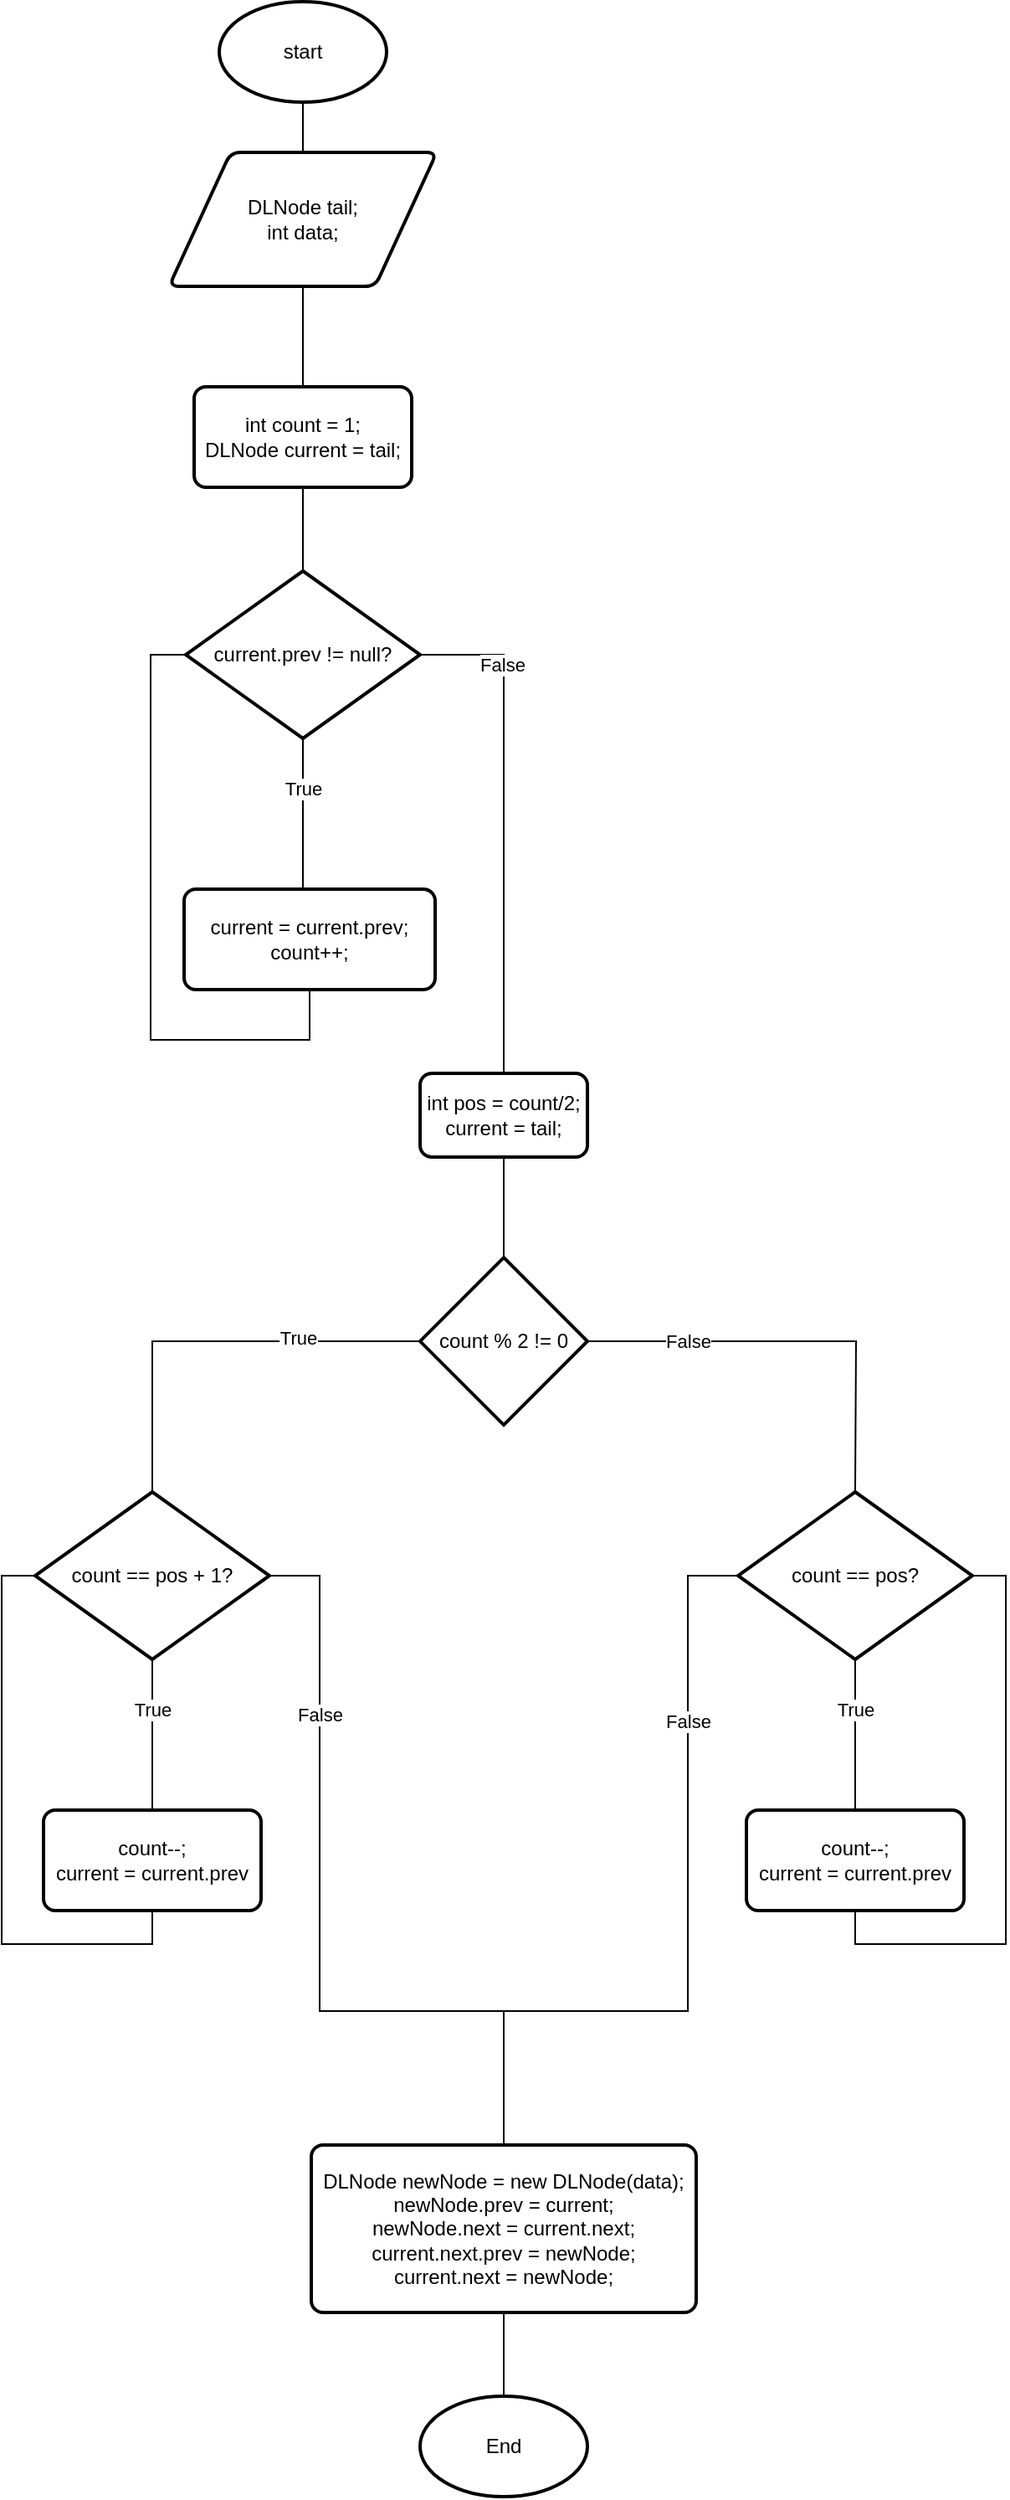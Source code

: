<mxfile version="15.8.7" type="device"><diagram id="hwFnaBzWsVlm7AcGcNj8" name="AddInCentre"><mxGraphModel dx="1038" dy="649" grid="1" gridSize="10" guides="1" tooltips="1" connect="1" arrows="1" fold="1" page="1" pageScale="1" pageWidth="827" pageHeight="1169" math="0" shadow="0"><root><mxCell id="0"/><mxCell id="1" parent="0"/><mxCell id="CGTOyYIsdaU7ZqOit4zP-3" style="edgeStyle=orthogonalEdgeStyle;rounded=0;orthogonalLoop=1;jettySize=auto;html=1;entryX=0.5;entryY=0;entryDx=0;entryDy=0;endArrow=none;endFill=0;" edge="1" parent="1" source="CGTOyYIsdaU7ZqOit4zP-2" target="CGTOyYIsdaU7ZqOit4zP-4"><mxGeometry relative="1" as="geometry"><mxPoint x="360" y="150" as="targetPoint"/><Array as="points"><mxPoint x="410" y="150"/><mxPoint x="410" y="150"/></Array></mxGeometry></mxCell><mxCell id="CGTOyYIsdaU7ZqOit4zP-2" value="start" style="strokeWidth=2;html=1;shape=mxgraph.flowchart.start_1;whiteSpace=wrap;" vertex="1" parent="1"><mxGeometry x="360" y="120" width="100" height="60" as="geometry"/></mxCell><mxCell id="CGTOyYIsdaU7ZqOit4zP-5" style="edgeStyle=orthogonalEdgeStyle;rounded=0;orthogonalLoop=1;jettySize=auto;html=1;endArrow=none;endFill=0;" edge="1" parent="1" source="CGTOyYIsdaU7ZqOit4zP-4" target="CGTOyYIsdaU7ZqOit4zP-6"><mxGeometry relative="1" as="geometry"><mxPoint x="410" y="310" as="targetPoint"/></mxGeometry></mxCell><mxCell id="CGTOyYIsdaU7ZqOit4zP-4" value="DLNode tail;&lt;br&gt;int data;" style="shape=parallelogram;html=1;strokeWidth=2;perimeter=parallelogramPerimeter;whiteSpace=wrap;rounded=1;arcSize=12;size=0.23;" vertex="1" parent="1"><mxGeometry x="330" y="210" width="160" height="80" as="geometry"/></mxCell><mxCell id="CGTOyYIsdaU7ZqOit4zP-9" style="edgeStyle=orthogonalEdgeStyle;rounded=0;orthogonalLoop=1;jettySize=auto;html=1;entryX=0.5;entryY=0;entryDx=0;entryDy=0;entryPerimeter=0;endArrow=none;endFill=0;" edge="1" parent="1" source="CGTOyYIsdaU7ZqOit4zP-6" target="CGTOyYIsdaU7ZqOit4zP-8"><mxGeometry relative="1" as="geometry"/></mxCell><mxCell id="CGTOyYIsdaU7ZqOit4zP-6" value="int count = 1;&lt;br&gt;DLNode current = tail;" style="rounded=1;whiteSpace=wrap;html=1;absoluteArcSize=1;arcSize=14;strokeWidth=2;" vertex="1" parent="1"><mxGeometry x="345" y="350" width="130" height="60" as="geometry"/></mxCell><mxCell id="CGTOyYIsdaU7ZqOit4zP-10" value="True" style="edgeStyle=orthogonalEdgeStyle;rounded=0;orthogonalLoop=1;jettySize=auto;html=1;endArrow=none;endFill=0;" edge="1" parent="1" source="CGTOyYIsdaU7ZqOit4zP-8"><mxGeometry x="-0.333" relative="1" as="geometry"><mxPoint x="410" y="650" as="targetPoint"/><mxPoint as="offset"/></mxGeometry></mxCell><mxCell id="CGTOyYIsdaU7ZqOit4zP-13" style="edgeStyle=orthogonalEdgeStyle;rounded=0;orthogonalLoop=1;jettySize=auto;html=1;endArrow=none;endFill=0;" edge="1" parent="1" source="CGTOyYIsdaU7ZqOit4zP-8"><mxGeometry relative="1" as="geometry"><mxPoint x="530" y="760" as="targetPoint"/><Array as="points"><mxPoint x="530" y="510"/><mxPoint x="530" y="670"/></Array></mxGeometry></mxCell><mxCell id="CGTOyYIsdaU7ZqOit4zP-14" value="False" style="edgeLabel;html=1;align=center;verticalAlign=middle;resizable=0;points=[];" vertex="1" connectable="0" parent="CGTOyYIsdaU7ZqOit4zP-13"><mxGeometry x="-0.629" y="-1" relative="1" as="geometry"><mxPoint as="offset"/></mxGeometry></mxCell><mxCell id="CGTOyYIsdaU7ZqOit4zP-8" value="current.prev != null?" style="strokeWidth=2;html=1;shape=mxgraph.flowchart.decision;whiteSpace=wrap;" vertex="1" parent="1"><mxGeometry x="340" y="460" width="140" height="100" as="geometry"/></mxCell><mxCell id="CGTOyYIsdaU7ZqOit4zP-12" style="edgeStyle=orthogonalEdgeStyle;rounded=0;orthogonalLoop=1;jettySize=auto;html=1;entryX=0;entryY=0.5;entryDx=0;entryDy=0;entryPerimeter=0;endArrow=none;endFill=0;" edge="1" parent="1" source="CGTOyYIsdaU7ZqOit4zP-11" target="CGTOyYIsdaU7ZqOit4zP-8"><mxGeometry relative="1" as="geometry"><Array as="points"><mxPoint x="414" y="740"/><mxPoint x="319" y="740"/><mxPoint x="319" y="510"/></Array></mxGeometry></mxCell><mxCell id="CGTOyYIsdaU7ZqOit4zP-11" value="current = current.prev;&lt;br&gt;count++;" style="rounded=1;whiteSpace=wrap;html=1;absoluteArcSize=1;arcSize=14;strokeWidth=2;" vertex="1" parent="1"><mxGeometry x="339" y="650" width="150" height="60" as="geometry"/></mxCell><mxCell id="CGTOyYIsdaU7ZqOit4zP-16" style="edgeStyle=orthogonalEdgeStyle;rounded=0;orthogonalLoop=1;jettySize=auto;html=1;endArrow=none;endFill=0;" edge="1" parent="1" source="CGTOyYIsdaU7ZqOit4zP-15"><mxGeometry relative="1" as="geometry"><mxPoint x="530" y="870" as="targetPoint"/></mxGeometry></mxCell><mxCell id="CGTOyYIsdaU7ZqOit4zP-15" value="int pos = count/2;&lt;br&gt;current = tail;" style="rounded=1;whiteSpace=wrap;html=1;absoluteArcSize=1;arcSize=14;strokeWidth=2;" vertex="1" parent="1"><mxGeometry x="480" y="760" width="100" height="50" as="geometry"/></mxCell><mxCell id="CGTOyYIsdaU7ZqOit4zP-18" style="edgeStyle=orthogonalEdgeStyle;rounded=0;orthogonalLoop=1;jettySize=auto;html=1;endArrow=none;endFill=0;" edge="1" parent="1" source="CGTOyYIsdaU7ZqOit4zP-17"><mxGeometry relative="1" as="geometry"><mxPoint x="320" y="1010" as="targetPoint"/><Array as="points"><mxPoint x="320" y="920"/><mxPoint x="320" y="1000"/></Array></mxGeometry></mxCell><mxCell id="CGTOyYIsdaU7ZqOit4zP-19" value="True" style="edgeLabel;html=1;align=center;verticalAlign=middle;resizable=0;points=[];" vertex="1" connectable="0" parent="CGTOyYIsdaU7ZqOit4zP-18"><mxGeometry x="-0.414" y="-2" relative="1" as="geometry"><mxPoint as="offset"/></mxGeometry></mxCell><mxCell id="CGTOyYIsdaU7ZqOit4zP-20" value="False" style="edgeStyle=orthogonalEdgeStyle;rounded=0;orthogonalLoop=1;jettySize=auto;html=1;endArrow=none;endFill=0;" edge="1" parent="1" source="CGTOyYIsdaU7ZqOit4zP-17"><mxGeometry x="-0.52" relative="1" as="geometry"><mxPoint x="740" y="1010" as="targetPoint"/><mxPoint as="offset"/></mxGeometry></mxCell><mxCell id="CGTOyYIsdaU7ZqOit4zP-17" value="count % 2 != 0" style="strokeWidth=2;html=1;shape=mxgraph.flowchart.decision;whiteSpace=wrap;" vertex="1" parent="1"><mxGeometry x="480" y="870" width="100" height="100" as="geometry"/></mxCell><mxCell id="CGTOyYIsdaU7ZqOit4zP-23" value="True" style="edgeStyle=orthogonalEdgeStyle;rounded=0;orthogonalLoop=1;jettySize=auto;html=1;endArrow=none;endFill=0;" edge="1" parent="1" source="CGTOyYIsdaU7ZqOit4zP-22"><mxGeometry x="-0.333" relative="1" as="geometry"><mxPoint x="320" y="1200" as="targetPoint"/><mxPoint as="offset"/></mxGeometry></mxCell><mxCell id="CGTOyYIsdaU7ZqOit4zP-26" style="edgeStyle=orthogonalEdgeStyle;rounded=0;orthogonalLoop=1;jettySize=auto;html=1;endArrow=none;endFill=0;" edge="1" parent="1" source="CGTOyYIsdaU7ZqOit4zP-22"><mxGeometry relative="1" as="geometry"><mxPoint x="530" y="1400" as="targetPoint"/><Array as="points"><mxPoint x="420" y="1060"/><mxPoint x="420" y="1320"/><mxPoint x="530" y="1320"/><mxPoint x="530" y="1390"/></Array></mxGeometry></mxCell><mxCell id="CGTOyYIsdaU7ZqOit4zP-27" value="False" style="edgeLabel;html=1;align=center;verticalAlign=middle;resizable=0;points=[];" vertex="1" connectable="0" parent="CGTOyYIsdaU7ZqOit4zP-26"><mxGeometry x="-0.042" y="-3" relative="1" as="geometry"><mxPoint x="3" y="-117" as="offset"/></mxGeometry></mxCell><mxCell id="CGTOyYIsdaU7ZqOit4zP-22" value="count == pos + 1?" style="strokeWidth=2;html=1;shape=mxgraph.flowchart.decision;whiteSpace=wrap;" vertex="1" parent="1"><mxGeometry x="250" y="1010" width="140" height="100" as="geometry"/></mxCell><mxCell id="CGTOyYIsdaU7ZqOit4zP-25" style="edgeStyle=orthogonalEdgeStyle;rounded=0;orthogonalLoop=1;jettySize=auto;html=1;entryX=0;entryY=0.5;entryDx=0;entryDy=0;entryPerimeter=0;endArrow=none;endFill=0;" edge="1" parent="1" source="CGTOyYIsdaU7ZqOit4zP-24" target="CGTOyYIsdaU7ZqOit4zP-22"><mxGeometry relative="1" as="geometry"><Array as="points"><mxPoint x="320" y="1280"/><mxPoint x="230" y="1280"/><mxPoint x="230" y="1060"/></Array></mxGeometry></mxCell><mxCell id="CGTOyYIsdaU7ZqOit4zP-24" value="count--;&lt;br&gt;current = current.prev" style="rounded=1;whiteSpace=wrap;html=1;absoluteArcSize=1;arcSize=14;strokeWidth=2;" vertex="1" parent="1"><mxGeometry x="255" y="1200" width="130" height="60" as="geometry"/></mxCell><mxCell id="CGTOyYIsdaU7ZqOit4zP-33" value="True" style="edgeStyle=orthogonalEdgeStyle;rounded=0;orthogonalLoop=1;jettySize=auto;html=1;endArrow=none;endFill=0;" edge="1" parent="1" source="CGTOyYIsdaU7ZqOit4zP-36"><mxGeometry x="-0.333" relative="1" as="geometry"><mxPoint x="740" y="1200" as="targetPoint"/><mxPoint as="offset"/></mxGeometry></mxCell><mxCell id="CGTOyYIsdaU7ZqOit4zP-39" style="edgeStyle=orthogonalEdgeStyle;rounded=0;orthogonalLoop=1;jettySize=auto;html=1;endArrow=none;endFill=0;" edge="1" parent="1" source="CGTOyYIsdaU7ZqOit4zP-36"><mxGeometry relative="1" as="geometry"><mxPoint x="530" y="1400" as="targetPoint"/><Array as="points"><mxPoint x="640" y="1060"/><mxPoint x="640" y="1320"/></Array></mxGeometry></mxCell><mxCell id="CGTOyYIsdaU7ZqOit4zP-41" value="False" style="edgeLabel;html=1;align=center;verticalAlign=middle;resizable=0;points=[];" vertex="1" connectable="0" parent="CGTOyYIsdaU7ZqOit4zP-39"><mxGeometry x="-0.054" relative="1" as="geometry"><mxPoint y="-110" as="offset"/></mxGeometry></mxCell><mxCell id="CGTOyYIsdaU7ZqOit4zP-36" value="count == pos?" style="strokeWidth=2;html=1;shape=mxgraph.flowchart.decision;whiteSpace=wrap;" vertex="1" parent="1"><mxGeometry x="670" y="1010" width="140" height="100" as="geometry"/></mxCell><mxCell id="CGTOyYIsdaU7ZqOit4zP-37" style="edgeStyle=orthogonalEdgeStyle;rounded=0;orthogonalLoop=1;jettySize=auto;html=1;entryX=1;entryY=0.5;entryDx=0;entryDy=0;entryPerimeter=0;endArrow=none;endFill=0;" edge="1" parent="1" source="CGTOyYIsdaU7ZqOit4zP-38" target="CGTOyYIsdaU7ZqOit4zP-36"><mxGeometry relative="1" as="geometry"><Array as="points"><mxPoint x="740" y="1280"/><mxPoint x="830" y="1280"/><mxPoint x="830" y="1060"/></Array><mxPoint x="740" y="1390" as="targetPoint"/></mxGeometry></mxCell><mxCell id="CGTOyYIsdaU7ZqOit4zP-38" value="count--;&lt;br&gt;current = current.prev" style="rounded=1;whiteSpace=wrap;html=1;absoluteArcSize=1;arcSize=14;strokeWidth=2;" vertex="1" parent="1"><mxGeometry x="675" y="1200" width="130" height="60" as="geometry"/></mxCell><mxCell id="CGTOyYIsdaU7ZqOit4zP-43" style="edgeStyle=orthogonalEdgeStyle;rounded=0;orthogonalLoop=1;jettySize=auto;html=1;endArrow=none;endFill=0;" edge="1" parent="1" source="CGTOyYIsdaU7ZqOit4zP-42"><mxGeometry relative="1" as="geometry"><mxPoint x="530" y="1550" as="targetPoint"/></mxGeometry></mxCell><mxCell id="CGTOyYIsdaU7ZqOit4zP-42" value="DLNode newNode = new DLNode(data);&lt;br&gt;newNode.prev = current;&lt;br&gt;newNode.next = current.next;&lt;br&gt;current.next.prev = newNode;&lt;br&gt;current.next = newNode;" style="rounded=1;whiteSpace=wrap;html=1;absoluteArcSize=1;arcSize=14;strokeWidth=2;" vertex="1" parent="1"><mxGeometry x="415" y="1400" width="230" height="100" as="geometry"/></mxCell><mxCell id="CGTOyYIsdaU7ZqOit4zP-44" value="End" style="strokeWidth=2;html=1;shape=mxgraph.flowchart.start_1;whiteSpace=wrap;" vertex="1" parent="1"><mxGeometry x="480" y="1550" width="100" height="60" as="geometry"/></mxCell></root></mxGraphModel></diagram></mxfile>